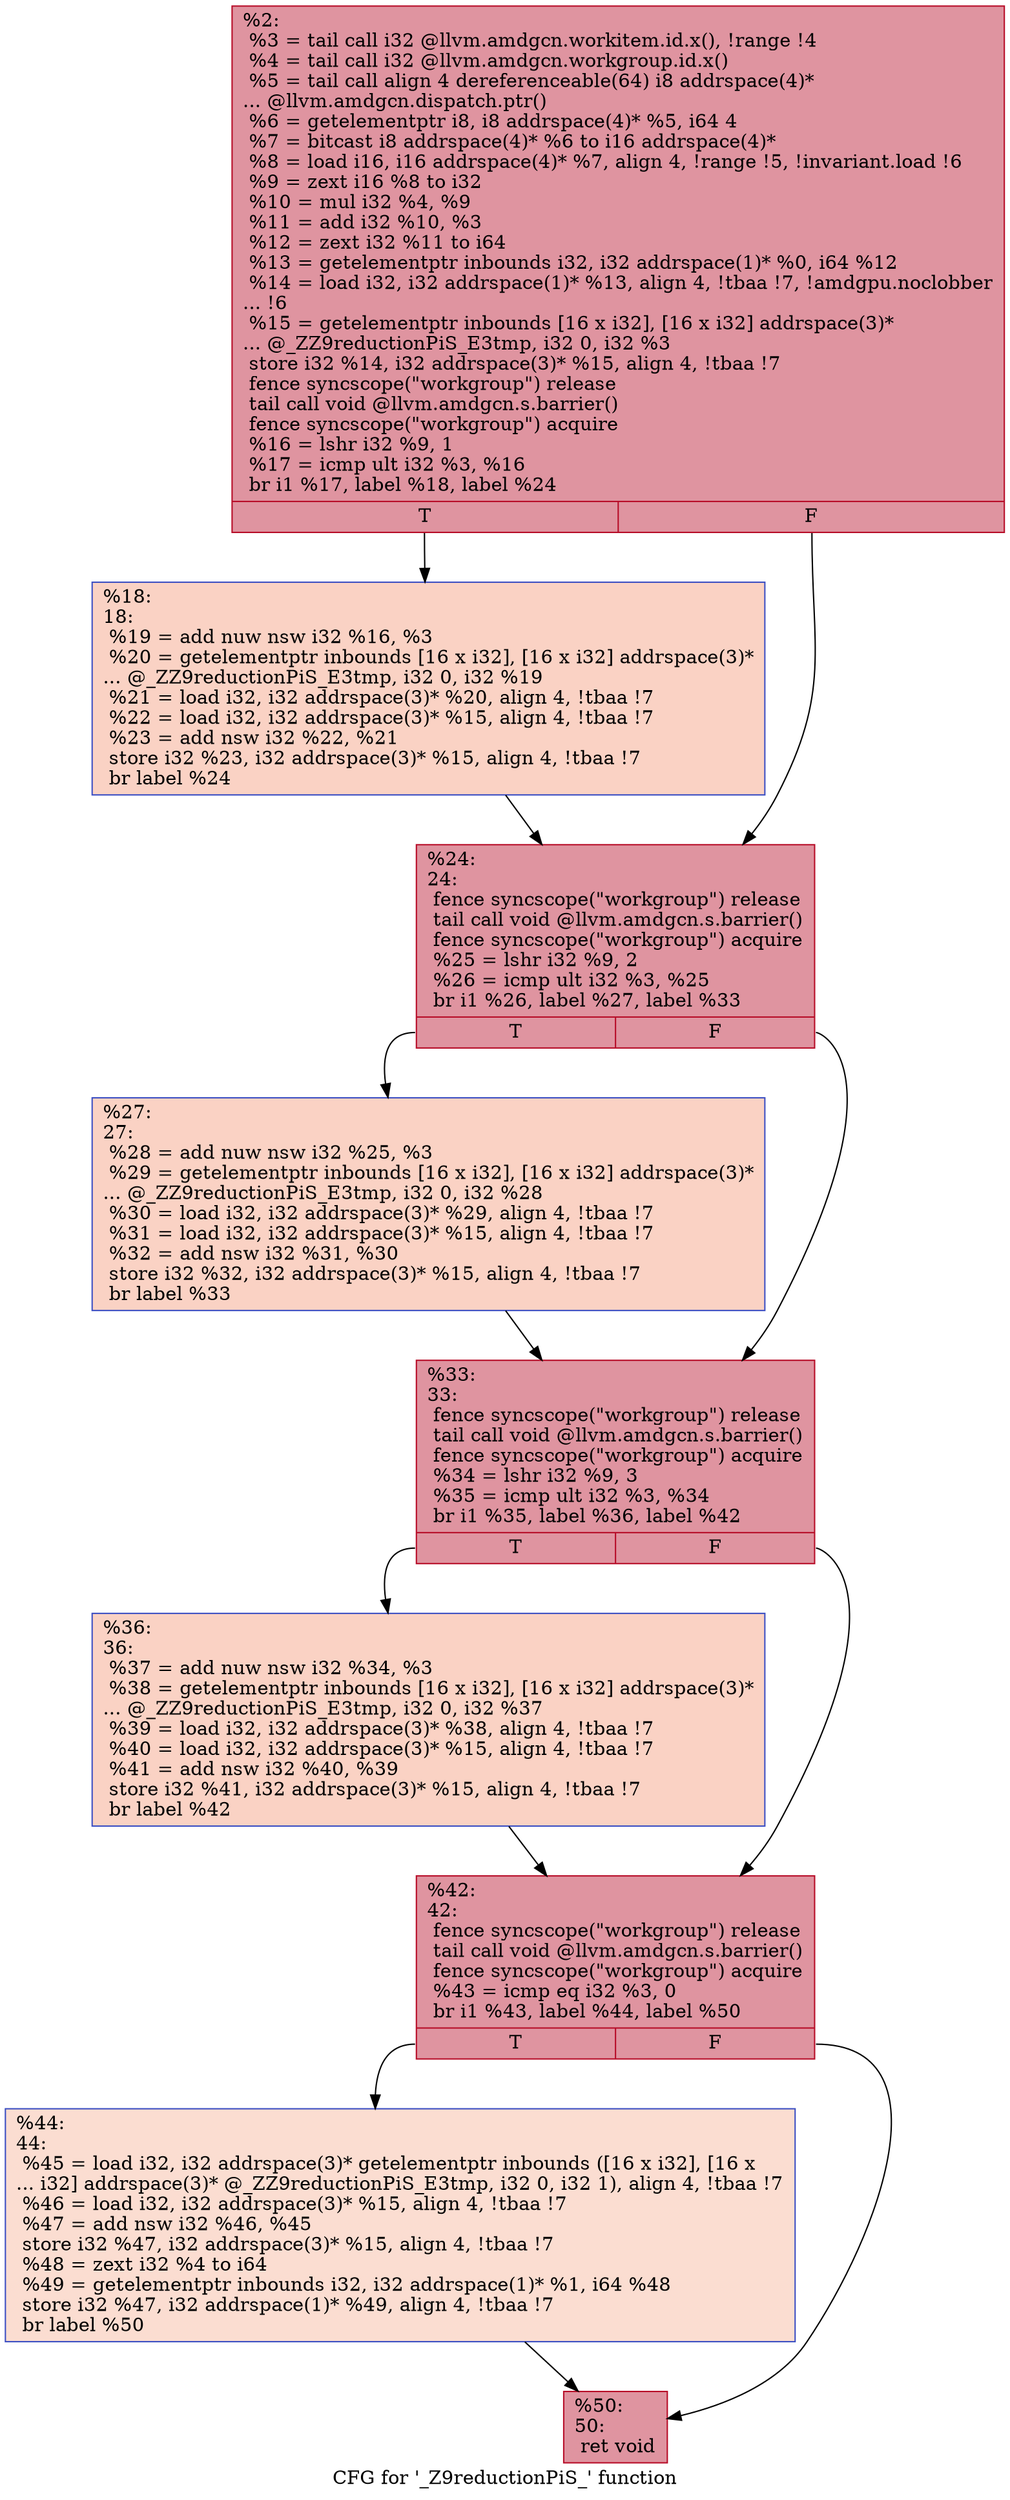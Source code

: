 digraph "CFG for '_Z9reductionPiS_' function" {
	label="CFG for '_Z9reductionPiS_' function";

	Node0x521c600 [shape=record,color="#b70d28ff", style=filled, fillcolor="#b70d2870",label="{%2:\l  %3 = tail call i32 @llvm.amdgcn.workitem.id.x(), !range !4\l  %4 = tail call i32 @llvm.amdgcn.workgroup.id.x()\l  %5 = tail call align 4 dereferenceable(64) i8 addrspace(4)*\l... @llvm.amdgcn.dispatch.ptr()\l  %6 = getelementptr i8, i8 addrspace(4)* %5, i64 4\l  %7 = bitcast i8 addrspace(4)* %6 to i16 addrspace(4)*\l  %8 = load i16, i16 addrspace(4)* %7, align 4, !range !5, !invariant.load !6\l  %9 = zext i16 %8 to i32\l  %10 = mul i32 %4, %9\l  %11 = add i32 %10, %3\l  %12 = zext i32 %11 to i64\l  %13 = getelementptr inbounds i32, i32 addrspace(1)* %0, i64 %12\l  %14 = load i32, i32 addrspace(1)* %13, align 4, !tbaa !7, !amdgpu.noclobber\l... !6\l  %15 = getelementptr inbounds [16 x i32], [16 x i32] addrspace(3)*\l... @_ZZ9reductionPiS_E3tmp, i32 0, i32 %3\l  store i32 %14, i32 addrspace(3)* %15, align 4, !tbaa !7\l  fence syncscope(\"workgroup\") release\l  tail call void @llvm.amdgcn.s.barrier()\l  fence syncscope(\"workgroup\") acquire\l  %16 = lshr i32 %9, 1\l  %17 = icmp ult i32 %3, %16\l  br i1 %17, label %18, label %24\l|{<s0>T|<s1>F}}"];
	Node0x521c600:s0 -> Node0x521fa00;
	Node0x521c600:s1 -> Node0x521fa90;
	Node0x521fa00 [shape=record,color="#3d50c3ff", style=filled, fillcolor="#f4987a70",label="{%18:\l18:                                               \l  %19 = add nuw nsw i32 %16, %3\l  %20 = getelementptr inbounds [16 x i32], [16 x i32] addrspace(3)*\l... @_ZZ9reductionPiS_E3tmp, i32 0, i32 %19\l  %21 = load i32, i32 addrspace(3)* %20, align 4, !tbaa !7\l  %22 = load i32, i32 addrspace(3)* %15, align 4, !tbaa !7\l  %23 = add nsw i32 %22, %21\l  store i32 %23, i32 addrspace(3)* %15, align 4, !tbaa !7\l  br label %24\l}"];
	Node0x521fa00 -> Node0x521fa90;
	Node0x521fa90 [shape=record,color="#b70d28ff", style=filled, fillcolor="#b70d2870",label="{%24:\l24:                                               \l  fence syncscope(\"workgroup\") release\l  tail call void @llvm.amdgcn.s.barrier()\l  fence syncscope(\"workgroup\") acquire\l  %25 = lshr i32 %9, 2\l  %26 = icmp ult i32 %3, %25\l  br i1 %26, label %27, label %33\l|{<s0>T|<s1>F}}"];
	Node0x521fa90:s0 -> Node0x5220260;
	Node0x521fa90:s1 -> Node0x52202b0;
	Node0x5220260 [shape=record,color="#3d50c3ff", style=filled, fillcolor="#f4987a70",label="{%27:\l27:                                               \l  %28 = add nuw nsw i32 %25, %3\l  %29 = getelementptr inbounds [16 x i32], [16 x i32] addrspace(3)*\l... @_ZZ9reductionPiS_E3tmp, i32 0, i32 %28\l  %30 = load i32, i32 addrspace(3)* %29, align 4, !tbaa !7\l  %31 = load i32, i32 addrspace(3)* %15, align 4, !tbaa !7\l  %32 = add nsw i32 %31, %30\l  store i32 %32, i32 addrspace(3)* %15, align 4, !tbaa !7\l  br label %33\l}"];
	Node0x5220260 -> Node0x52202b0;
	Node0x52202b0 [shape=record,color="#b70d28ff", style=filled, fillcolor="#b70d2870",label="{%33:\l33:                                               \l  fence syncscope(\"workgroup\") release\l  tail call void @llvm.amdgcn.s.barrier()\l  fence syncscope(\"workgroup\") acquire\l  %34 = lshr i32 %9, 3\l  %35 = icmp ult i32 %3, %34\l  br i1 %35, label %36, label %42\l|{<s0>T|<s1>F}}"];
	Node0x52202b0:s0 -> Node0x5220b40;
	Node0x52202b0:s1 -> Node0x5220b90;
	Node0x5220b40 [shape=record,color="#3d50c3ff", style=filled, fillcolor="#f4987a70",label="{%36:\l36:                                               \l  %37 = add nuw nsw i32 %34, %3\l  %38 = getelementptr inbounds [16 x i32], [16 x i32] addrspace(3)*\l... @_ZZ9reductionPiS_E3tmp, i32 0, i32 %37\l  %39 = load i32, i32 addrspace(3)* %38, align 4, !tbaa !7\l  %40 = load i32, i32 addrspace(3)* %15, align 4, !tbaa !7\l  %41 = add nsw i32 %40, %39\l  store i32 %41, i32 addrspace(3)* %15, align 4, !tbaa !7\l  br label %42\l}"];
	Node0x5220b40 -> Node0x5220b90;
	Node0x5220b90 [shape=record,color="#b70d28ff", style=filled, fillcolor="#b70d2870",label="{%42:\l42:                                               \l  fence syncscope(\"workgroup\") release\l  tail call void @llvm.amdgcn.s.barrier()\l  fence syncscope(\"workgroup\") acquire\l  %43 = icmp eq i32 %3, 0\l  br i1 %43, label %44, label %50\l|{<s0>T|<s1>F}}"];
	Node0x5220b90:s0 -> Node0x5221280;
	Node0x5220b90:s1 -> Node0x52212d0;
	Node0x5221280 [shape=record,color="#3d50c3ff", style=filled, fillcolor="#f7b39670",label="{%44:\l44:                                               \l  %45 = load i32, i32 addrspace(3)* getelementptr inbounds ([16 x i32], [16 x\l... i32] addrspace(3)* @_ZZ9reductionPiS_E3tmp, i32 0, i32 1), align 4, !tbaa !7\l  %46 = load i32, i32 addrspace(3)* %15, align 4, !tbaa !7\l  %47 = add nsw i32 %46, %45\l  store i32 %47, i32 addrspace(3)* %15, align 4, !tbaa !7\l  %48 = zext i32 %4 to i64\l  %49 = getelementptr inbounds i32, i32 addrspace(1)* %1, i64 %48\l  store i32 %47, i32 addrspace(1)* %49, align 4, !tbaa !7\l  br label %50\l}"];
	Node0x5221280 -> Node0x52212d0;
	Node0x52212d0 [shape=record,color="#b70d28ff", style=filled, fillcolor="#b70d2870",label="{%50:\l50:                                               \l  ret void\l}"];
}
